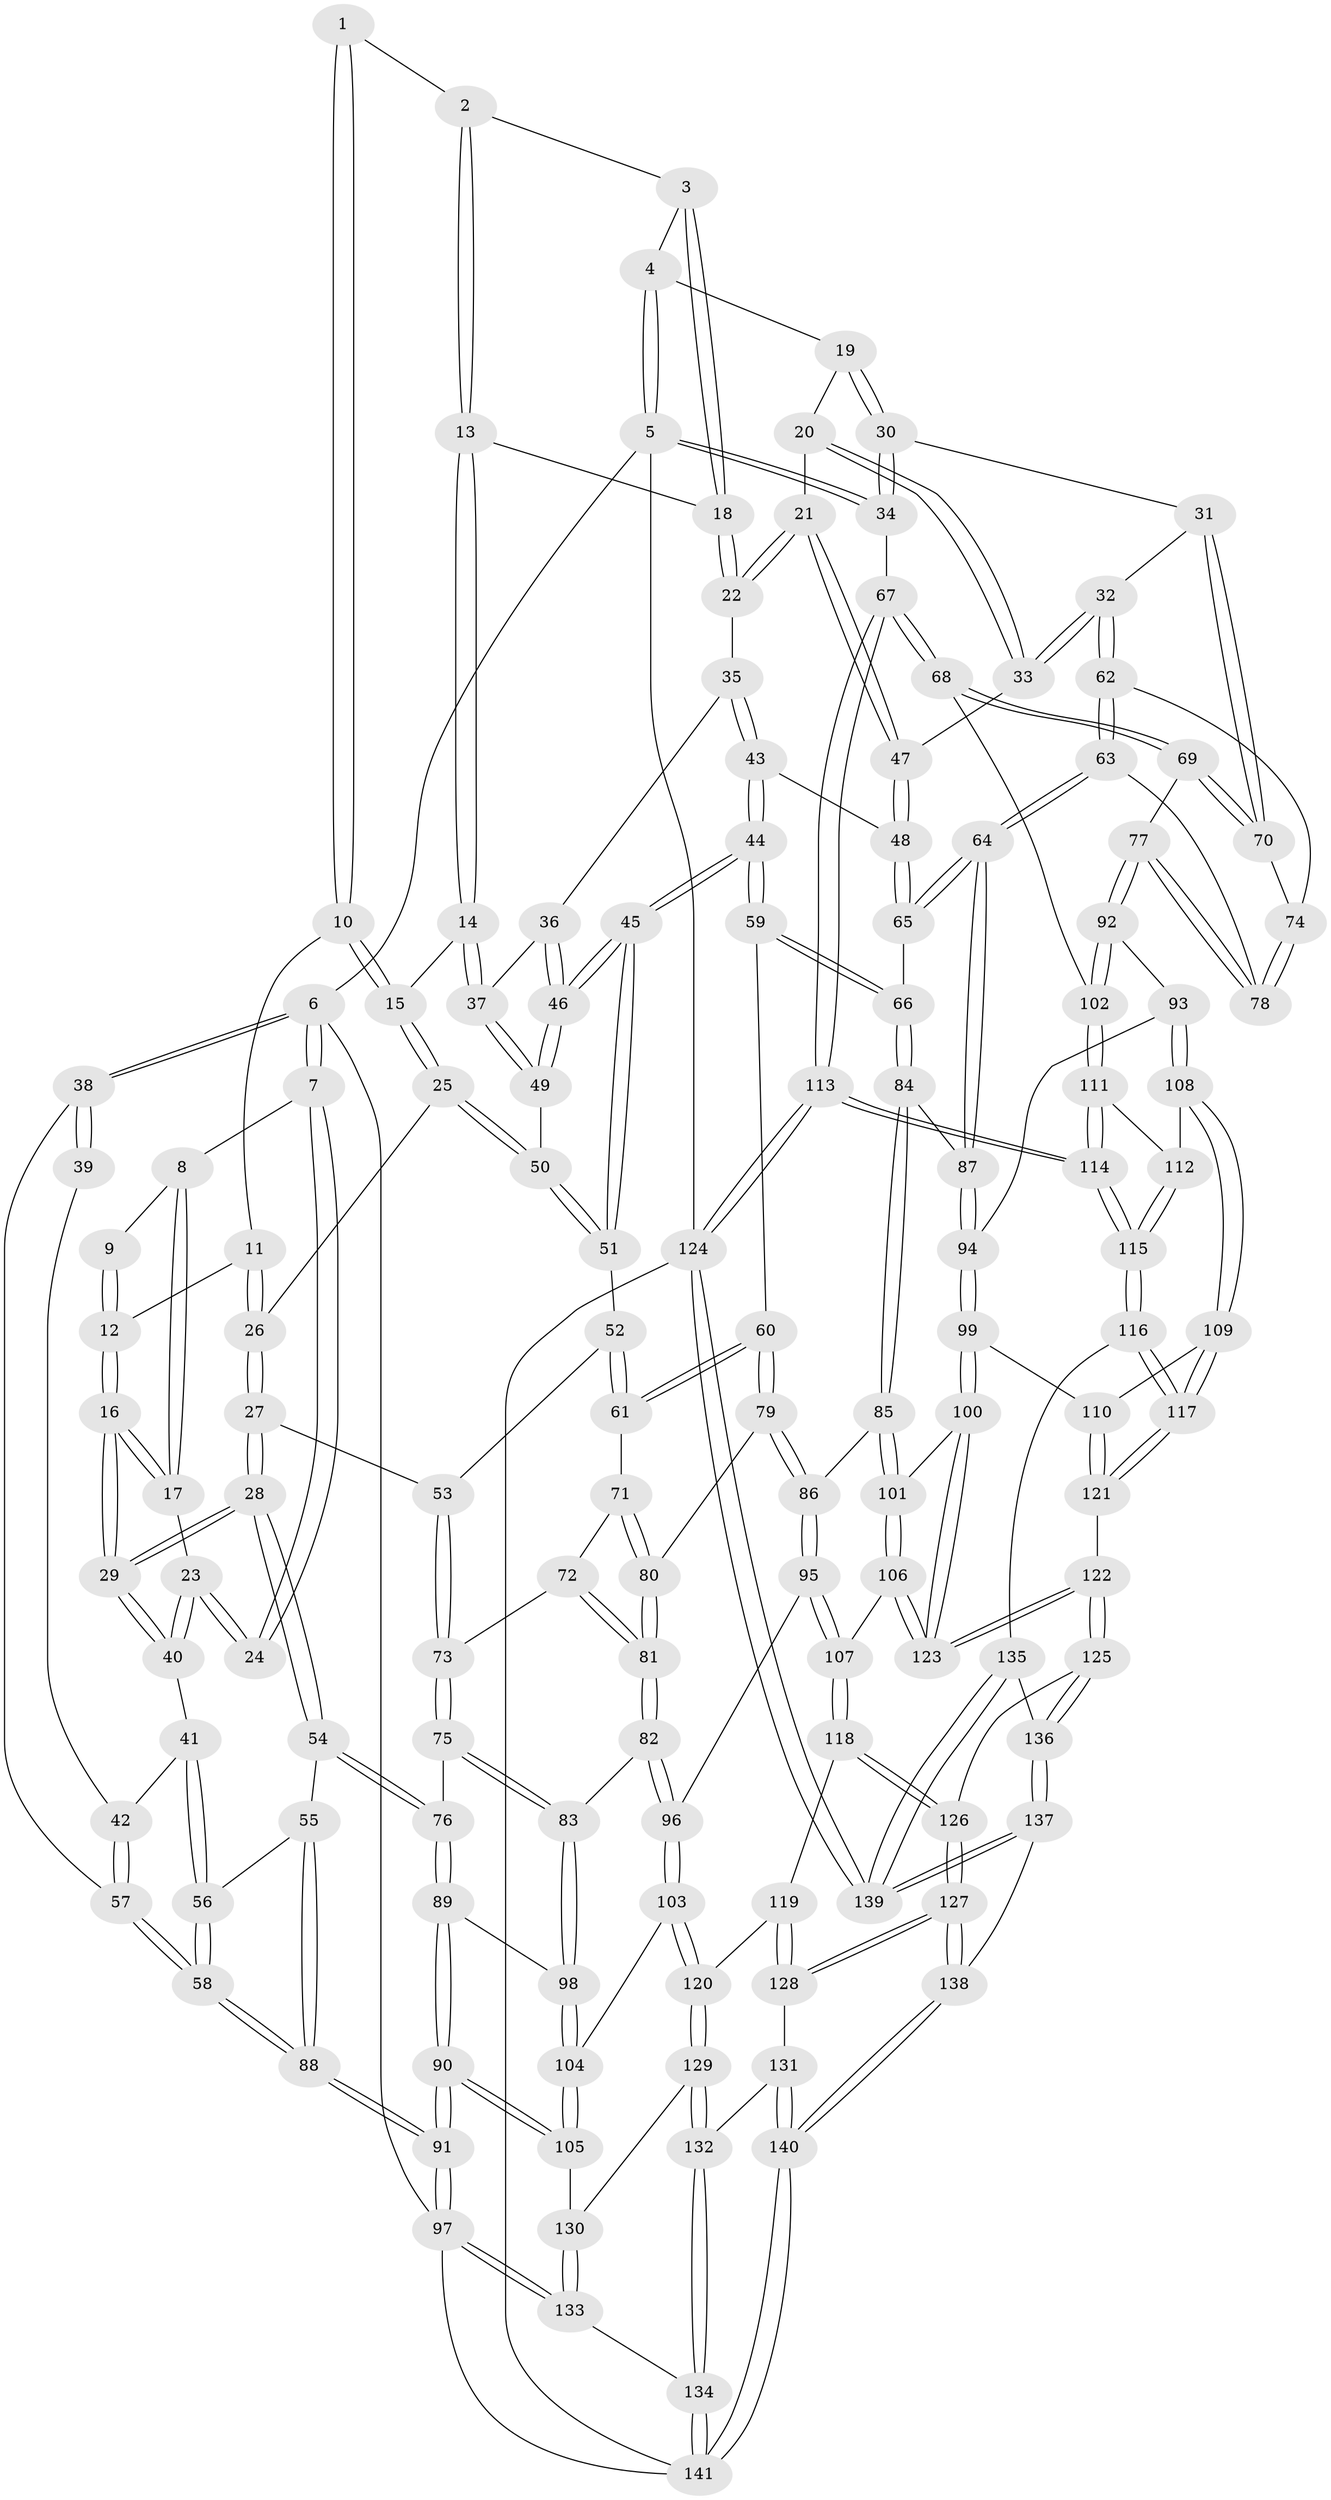 // coarse degree distribution, {3: 0.1326530612244898, 4: 0.29591836734693877, 8: 0.01020408163265306, 6: 0.12244897959183673, 5: 0.4387755102040816}
// Generated by graph-tools (version 1.1) at 2025/52/02/27/25 19:52:37]
// undirected, 141 vertices, 349 edges
graph export_dot {
graph [start="1"]
  node [color=gray90,style=filled];
  1 [pos="+0.3148230259697491+0"];
  2 [pos="+0.3711588160342679+0"];
  3 [pos="+0.6537421756095964+0"];
  4 [pos="+0.844699454381747+0"];
  5 [pos="+1+0"];
  6 [pos="+0+0"];
  7 [pos="+0+0"];
  8 [pos="+0.17481712519197018+0"];
  9 [pos="+0.30608746079941834+0"];
  10 [pos="+0.355130701498025+0.022495375378099303"];
  11 [pos="+0.28845759714057095+0.08614812228682697"];
  12 [pos="+0.25660718462430093+0.0891708589714431"];
  13 [pos="+0.4727298035356357+0.07457050845852455"];
  14 [pos="+0.4530527290084167+0.09422500044062944"];
  15 [pos="+0.3861544546305096+0.07045712399807912"];
  16 [pos="+0.21447425649824006+0.11050170157688176"];
  17 [pos="+0.17468333122855131+0.004011209728259484"];
  18 [pos="+0.6030243854960506+0.018556924109614428"];
  19 [pos="+0.8547982593135479+0"];
  20 [pos="+0.8166339771289244+0.036322914156391085"];
  21 [pos="+0.6521379311554323+0.1045647696691015"];
  22 [pos="+0.6101016569167734+0.043751414878484066"];
  23 [pos="+0.08966583083761628+0.10350406313908178"];
  24 [pos="+0.06198586606969328+0.08689127090482125"];
  25 [pos="+0.3420917953077529+0.15047577193639997"];
  26 [pos="+0.3346589481453297+0.14945058229178498"];
  27 [pos="+0.18765351203737762+0.20039421421071862"];
  28 [pos="+0.18735570274897298+0.20033613170215125"];
  29 [pos="+0.1864016954931107+0.19758297357639884"];
  30 [pos="+0.9439578180214012+0.17300942988687007"];
  31 [pos="+0.9179653014185732+0.1923797362442618"];
  32 [pos="+0.7732066155388881+0.21764462913904115"];
  33 [pos="+0.7327304790507323+0.19186112830878174"];
  34 [pos="+1+0.22207788365020495"];
  35 [pos="+0.5771472358470379+0.09375407209114121"];
  36 [pos="+0.5450158927811957+0.1187279143262809"];
  37 [pos="+0.4590230283105984+0.12729092284269908"];
  38 [pos="+0+0.0798630845308488"];
  39 [pos="+0.0451003067359633+0.09631933562621688"];
  40 [pos="+0.11941271839788893+0.15160023718177293"];
  41 [pos="+0+0.19196347874878136"];
  42 [pos="+0+0.1870458360980906"];
  43 [pos="+0.5468616474908257+0.2145060489948552"];
  44 [pos="+0.5058482331686295+0.22825919105222467"];
  45 [pos="+0.4955603009893675+0.2182103629190097"];
  46 [pos="+0.4915894382806931+0.20280249636244793"];
  47 [pos="+0.6863164821458678+0.18700525263544815"];
  48 [pos="+0.663472892653172+0.20865819363134078"];
  49 [pos="+0.4591561569928341+0.1302215107611881"];
  50 [pos="+0.3622600857451552+0.17743387309490632"];
  51 [pos="+0.37210769496226725+0.22607399139555726"];
  52 [pos="+0.37195482489375586+0.2263098040747329"];
  53 [pos="+0.2719678732595614+0.24716789477745857"];
  54 [pos="+0.1305879481702472+0.3030979274036701"];
  55 [pos="+0.12290364089766469+0.30389804623285716"];
  56 [pos="+0.0699450803709375+0.27240042577957463"];
  57 [pos="+0+0.1877063696521258"];
  58 [pos="+0+0.3029305205195613"];
  59 [pos="+0.504710616290985+0.293819559832099"];
  60 [pos="+0.4950252793358048+0.3045279547144002"];
  61 [pos="+0.37659533225210745+0.2891430997076397"];
  62 [pos="+0.7819548617190146+0.3274715164684113"];
  63 [pos="+0.7799722058526818+0.3377035534758149"];
  64 [pos="+0.7205609292081379+0.40062262892854456"];
  65 [pos="+0.6558169766740014+0.255226086635724"];
  66 [pos="+0.583849275503979+0.33337061844243054"];
  67 [pos="+1+0.4195738430609131"];
  68 [pos="+1+0.4265681054486191"];
  69 [pos="+0.986365587067265+0.4260336382485891"];
  70 [pos="+0.9013950942368875+0.2647332970169641"];
  71 [pos="+0.3687793169646354+0.3046961774550213"];
  72 [pos="+0.34848135811705294+0.31407888393855143"];
  73 [pos="+0.29697811673923047+0.3090295746483603"];
  74 [pos="+0.8869025637046215+0.2877743650111562"];
  75 [pos="+0.2414806428641921+0.4062279509955063"];
  76 [pos="+0.17756355491635145+0.375859643747832"];
  77 [pos="+0.9339227658391765+0.43332860457723843"];
  78 [pos="+0.8794334505977234+0.3737587354195595"];
  79 [pos="+0.45896902389402044+0.3866990100313335"];
  80 [pos="+0.4225366041955706+0.3862009562599052"];
  81 [pos="+0.33060734934383873+0.43242846407638924"];
  82 [pos="+0.29334928997071946+0.46523594378744987"];
  83 [pos="+0.29139977207304396+0.46438132276168564"];
  84 [pos="+0.6266760435337939+0.42667792992165277"];
  85 [pos="+0.5354247141860043+0.4899494302290075"];
  86 [pos="+0.5219839460433153+0.485503074459408"];
  87 [pos="+0.7098989958799159+0.42637838789793364"];
  88 [pos="+0+0.5397240823770264"];
  89 [pos="+0.10477517347447493+0.47833027478231116"];
  90 [pos="+0+0.5836899061702581"];
  91 [pos="+0+0.5825079386047061"];
  92 [pos="+0.8667470976974974+0.48603040643434686"];
  93 [pos="+0.8113934816387677+0.5064845765754196"];
  94 [pos="+0.7115236081802849+0.42869058337016896"];
  95 [pos="+0.37879407493449224+0.5434729349577688"];
  96 [pos="+0.3362787096627363+0.5362767170487692"];
  97 [pos="+0+0.8189939474440134"];
  98 [pos="+0.1817650865975251+0.5313419587764482"];
  99 [pos="+0.660814618675596+0.6002595538482031"];
  100 [pos="+0.6487499433302719+0.6046256044484514"];
  101 [pos="+0.545303865665626+0.5214955253000133"];
  102 [pos="+0.9313345612367597+0.5808530067578725"];
  103 [pos="+0.2528808667827712+0.709022940253053"];
  104 [pos="+0.17049884289752582+0.5762709622863041"];
  105 [pos="+0+0.6121223939173973"];
  106 [pos="+0.5110977476609065+0.6326286940047656"];
  107 [pos="+0.44058110372664344+0.637020464954079"];
  108 [pos="+0.8066635301114183+0.5379080377863265"];
  109 [pos="+0.776462882358455+0.5789319779960008"];
  110 [pos="+0.6941365601411158+0.6054730525713866"];
  111 [pos="+0.9327792848530815+0.5845086178018706"];
  112 [pos="+0.8512535516843193+0.5941446505528705"];
  113 [pos="+1+0.8660122958609467"];
  114 [pos="+1+0.8167424801724663"];
  115 [pos="+0.9299826080465846+0.7897488015434154"];
  116 [pos="+0.8406463331702387+0.7961281244324581"];
  117 [pos="+0.7993888291538745+0.7740935547853843"];
  118 [pos="+0.39267629840131935+0.7361389106936429"];
  119 [pos="+0.35563850364408783+0.7399610925864689"];
  120 [pos="+0.2525236065165591+0.7133915563533338"];
  121 [pos="+0.778093836278628+0.7697183517931586"];
  122 [pos="+0.5929316749861662+0.7694695344715209"];
  123 [pos="+0.591157886850419+0.7505164545355062"];
  124 [pos="+1+1"];
  125 [pos="+0.5647929815835927+0.8023555090314995"];
  126 [pos="+0.52378868288276+0.8012329887016834"];
  127 [pos="+0.3859833318550181+0.9113711413914152"];
  128 [pos="+0.37328721550181904+0.8994508687351515"];
  129 [pos="+0.22106067473336644+0.7414358096240782"];
  130 [pos="+0.10781356744318808+0.7233990288482086"];
  131 [pos="+0.2190751965579741+0.8598007609745507"];
  132 [pos="+0.21624329671657921+0.8561404933003598"];
  133 [pos="+0.048304206997388306+0.8916984664754174"];
  134 [pos="+0.09249999811874854+0.918811484612138"];
  135 [pos="+0.8283655828967013+0.8176214808576193"];
  136 [pos="+0.6054560817550007+1"];
  137 [pos="+0.5928217714441265+1"];
  138 [pos="+0.4113025269595565+1"];
  139 [pos="+0.7624447133669431+1"];
  140 [pos="+0.2921386645060029+1"];
  141 [pos="+0.10858562450789196+1"];
  1 -- 2;
  1 -- 10;
  1 -- 10;
  2 -- 3;
  2 -- 13;
  2 -- 13;
  3 -- 4;
  3 -- 18;
  3 -- 18;
  4 -- 5;
  4 -- 5;
  4 -- 19;
  5 -- 6;
  5 -- 34;
  5 -- 34;
  5 -- 124;
  6 -- 7;
  6 -- 7;
  6 -- 38;
  6 -- 38;
  6 -- 97;
  7 -- 8;
  7 -- 24;
  7 -- 24;
  8 -- 9;
  8 -- 17;
  8 -- 17;
  9 -- 12;
  9 -- 12;
  10 -- 11;
  10 -- 15;
  10 -- 15;
  11 -- 12;
  11 -- 26;
  11 -- 26;
  12 -- 16;
  12 -- 16;
  13 -- 14;
  13 -- 14;
  13 -- 18;
  14 -- 15;
  14 -- 37;
  14 -- 37;
  15 -- 25;
  15 -- 25;
  16 -- 17;
  16 -- 17;
  16 -- 29;
  16 -- 29;
  17 -- 23;
  18 -- 22;
  18 -- 22;
  19 -- 20;
  19 -- 30;
  19 -- 30;
  20 -- 21;
  20 -- 33;
  20 -- 33;
  21 -- 22;
  21 -- 22;
  21 -- 47;
  21 -- 47;
  22 -- 35;
  23 -- 24;
  23 -- 24;
  23 -- 40;
  23 -- 40;
  25 -- 26;
  25 -- 50;
  25 -- 50;
  26 -- 27;
  26 -- 27;
  27 -- 28;
  27 -- 28;
  27 -- 53;
  28 -- 29;
  28 -- 29;
  28 -- 54;
  28 -- 54;
  29 -- 40;
  29 -- 40;
  30 -- 31;
  30 -- 34;
  30 -- 34;
  31 -- 32;
  31 -- 70;
  31 -- 70;
  32 -- 33;
  32 -- 33;
  32 -- 62;
  32 -- 62;
  33 -- 47;
  34 -- 67;
  35 -- 36;
  35 -- 43;
  35 -- 43;
  36 -- 37;
  36 -- 46;
  36 -- 46;
  37 -- 49;
  37 -- 49;
  38 -- 39;
  38 -- 39;
  38 -- 57;
  39 -- 42;
  40 -- 41;
  41 -- 42;
  41 -- 56;
  41 -- 56;
  42 -- 57;
  42 -- 57;
  43 -- 44;
  43 -- 44;
  43 -- 48;
  44 -- 45;
  44 -- 45;
  44 -- 59;
  44 -- 59;
  45 -- 46;
  45 -- 46;
  45 -- 51;
  45 -- 51;
  46 -- 49;
  46 -- 49;
  47 -- 48;
  47 -- 48;
  48 -- 65;
  48 -- 65;
  49 -- 50;
  50 -- 51;
  50 -- 51;
  51 -- 52;
  52 -- 53;
  52 -- 61;
  52 -- 61;
  53 -- 73;
  53 -- 73;
  54 -- 55;
  54 -- 76;
  54 -- 76;
  55 -- 56;
  55 -- 88;
  55 -- 88;
  56 -- 58;
  56 -- 58;
  57 -- 58;
  57 -- 58;
  58 -- 88;
  58 -- 88;
  59 -- 60;
  59 -- 66;
  59 -- 66;
  60 -- 61;
  60 -- 61;
  60 -- 79;
  60 -- 79;
  61 -- 71;
  62 -- 63;
  62 -- 63;
  62 -- 74;
  63 -- 64;
  63 -- 64;
  63 -- 78;
  64 -- 65;
  64 -- 65;
  64 -- 87;
  64 -- 87;
  65 -- 66;
  66 -- 84;
  66 -- 84;
  67 -- 68;
  67 -- 68;
  67 -- 113;
  67 -- 113;
  68 -- 69;
  68 -- 69;
  68 -- 102;
  69 -- 70;
  69 -- 70;
  69 -- 77;
  70 -- 74;
  71 -- 72;
  71 -- 80;
  71 -- 80;
  72 -- 73;
  72 -- 81;
  72 -- 81;
  73 -- 75;
  73 -- 75;
  74 -- 78;
  74 -- 78;
  75 -- 76;
  75 -- 83;
  75 -- 83;
  76 -- 89;
  76 -- 89;
  77 -- 78;
  77 -- 78;
  77 -- 92;
  77 -- 92;
  79 -- 80;
  79 -- 86;
  79 -- 86;
  80 -- 81;
  80 -- 81;
  81 -- 82;
  81 -- 82;
  82 -- 83;
  82 -- 96;
  82 -- 96;
  83 -- 98;
  83 -- 98;
  84 -- 85;
  84 -- 85;
  84 -- 87;
  85 -- 86;
  85 -- 101;
  85 -- 101;
  86 -- 95;
  86 -- 95;
  87 -- 94;
  87 -- 94;
  88 -- 91;
  88 -- 91;
  89 -- 90;
  89 -- 90;
  89 -- 98;
  90 -- 91;
  90 -- 91;
  90 -- 105;
  90 -- 105;
  91 -- 97;
  91 -- 97;
  92 -- 93;
  92 -- 102;
  92 -- 102;
  93 -- 94;
  93 -- 108;
  93 -- 108;
  94 -- 99;
  94 -- 99;
  95 -- 96;
  95 -- 107;
  95 -- 107;
  96 -- 103;
  96 -- 103;
  97 -- 133;
  97 -- 133;
  97 -- 141;
  98 -- 104;
  98 -- 104;
  99 -- 100;
  99 -- 100;
  99 -- 110;
  100 -- 101;
  100 -- 123;
  100 -- 123;
  101 -- 106;
  101 -- 106;
  102 -- 111;
  102 -- 111;
  103 -- 104;
  103 -- 120;
  103 -- 120;
  104 -- 105;
  104 -- 105;
  105 -- 130;
  106 -- 107;
  106 -- 123;
  106 -- 123;
  107 -- 118;
  107 -- 118;
  108 -- 109;
  108 -- 109;
  108 -- 112;
  109 -- 110;
  109 -- 117;
  109 -- 117;
  110 -- 121;
  110 -- 121;
  111 -- 112;
  111 -- 114;
  111 -- 114;
  112 -- 115;
  112 -- 115;
  113 -- 114;
  113 -- 114;
  113 -- 124;
  113 -- 124;
  114 -- 115;
  114 -- 115;
  115 -- 116;
  115 -- 116;
  116 -- 117;
  116 -- 117;
  116 -- 135;
  117 -- 121;
  117 -- 121;
  118 -- 119;
  118 -- 126;
  118 -- 126;
  119 -- 120;
  119 -- 128;
  119 -- 128;
  120 -- 129;
  120 -- 129;
  121 -- 122;
  122 -- 123;
  122 -- 123;
  122 -- 125;
  122 -- 125;
  124 -- 139;
  124 -- 139;
  124 -- 141;
  125 -- 126;
  125 -- 136;
  125 -- 136;
  126 -- 127;
  126 -- 127;
  127 -- 128;
  127 -- 128;
  127 -- 138;
  127 -- 138;
  128 -- 131;
  129 -- 130;
  129 -- 132;
  129 -- 132;
  130 -- 133;
  130 -- 133;
  131 -- 132;
  131 -- 140;
  131 -- 140;
  132 -- 134;
  132 -- 134;
  133 -- 134;
  134 -- 141;
  134 -- 141;
  135 -- 136;
  135 -- 139;
  135 -- 139;
  136 -- 137;
  136 -- 137;
  137 -- 138;
  137 -- 139;
  137 -- 139;
  138 -- 140;
  138 -- 140;
  140 -- 141;
  140 -- 141;
}
